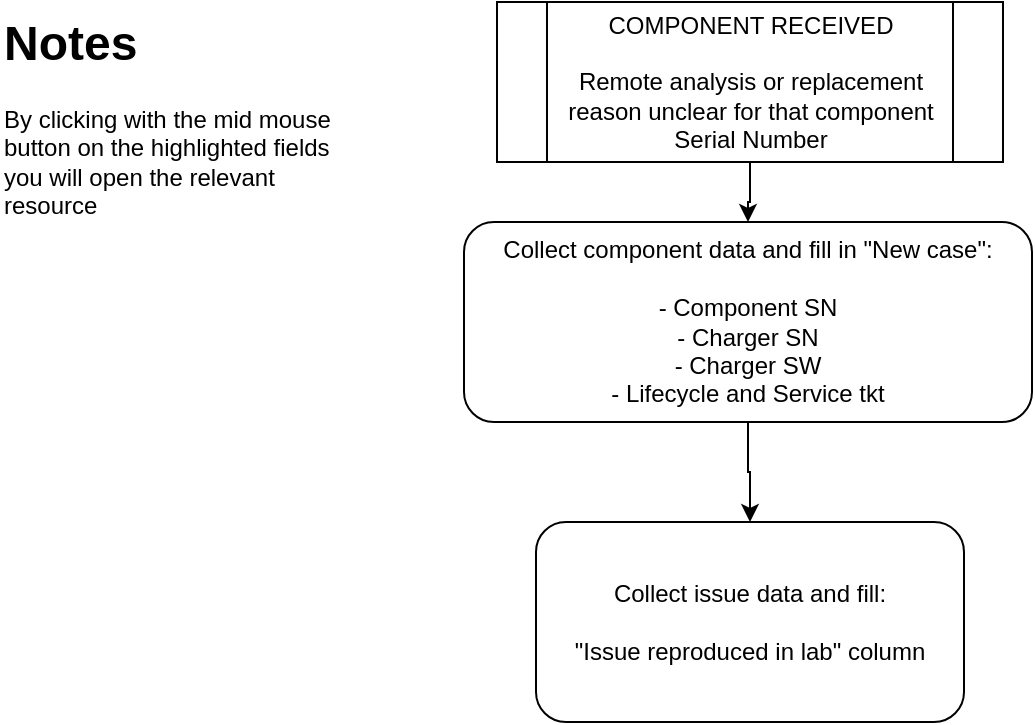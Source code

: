<mxfile version="28.1.1">
  <diagram name="Pagina-1" id="lcRcSlPs4WyXKo_QUpW_">
    <mxGraphModel dx="1678" dy="1015" grid="1" gridSize="10" guides="1" tooltips="1" connect="1" arrows="1" fold="1" page="1" pageScale="1" pageWidth="827" pageHeight="1169" math="0" shadow="0">
      <root>
        <mxCell id="0" />
        <mxCell id="1" parent="0" />
        <mxCell id="pAnx4MjT94lh43VU37Ng-4" value="" style="edgeStyle=orthogonalEdgeStyle;rounded=0;orthogonalLoop=1;jettySize=auto;html=1;entryX=0.5;entryY=0;entryDx=0;entryDy=0;" edge="1" parent="1" source="Z96m-Z_JJ0u367wfLJqp-1" target="pAnx4MjT94lh43VU37Ng-6">
          <mxGeometry relative="1" as="geometry">
            <mxPoint x="414" y="170" as="targetPoint" />
          </mxGeometry>
        </mxCell>
        <mxCell id="Z96m-Z_JJ0u367wfLJqp-1" value="&lt;div&gt;COMPONENT RECEIVED&lt;/div&gt;&lt;div&gt;&lt;br&gt;&lt;div&gt;Remote analysis or replacement reason unclear for that component Serial Number&lt;/div&gt;&lt;/div&gt;" style="shape=process;whiteSpace=wrap;html=1;backgroundOutline=1;" parent="1" vertex="1">
          <mxGeometry x="288.5" y="40" width="253" height="80" as="geometry" />
        </mxCell>
        <mxCell id="pAnx4MjT94lh43VU37Ng-9" style="edgeStyle=orthogonalEdgeStyle;rounded=0;orthogonalLoop=1;jettySize=auto;html=1;entryX=0.5;entryY=0;entryDx=0;entryDy=0;" edge="1" parent="1" source="pAnx4MjT94lh43VU37Ng-6" target="pAnx4MjT94lh43VU37Ng-8">
          <mxGeometry relative="1" as="geometry" />
        </mxCell>
        <UserObject label="Collect component data and fill in &quot;New case&lt;span style=&quot;background-color: transparent; color: light-dark(rgb(0, 0, 0), rgb(255, 255, 255));&quot;&gt;&quot;:&lt;/span&gt;&lt;div&gt;&lt;div&gt;&lt;br&gt;&lt;div&gt;- Component SN&lt;br&gt;&lt;div&gt;&lt;div&gt;&lt;div&gt;- Charger SN&lt;/div&gt;&lt;div&gt;- Charger SW&lt;/div&gt;&lt;/div&gt;&lt;div&gt;- Lifecycle and Service tkt&lt;/div&gt;&lt;/div&gt;&lt;/div&gt;&lt;/div&gt;&lt;/div&gt;" tooltip="https://alpitronic-jira.atlassian.net/wiki/spaces/Charger/database/1282932806?savedViewId=39fbd8b2-1df1-4153-b972-60fe3a6efad8" link="https://alpitronic-jira.atlassian.net/wiki/spaces/Charger/database/1282932806?savedViewId=39fbd8b2-1df1-4153-b972-60fe3a6efad8" id="pAnx4MjT94lh43VU37Ng-6">
          <mxCell style="rounded=1;whiteSpace=wrap;html=1;fillStyle=solid;fillColor=default;gradientColor=none;" vertex="1" parent="1">
            <mxGeometry x="272" y="150" width="284" height="100" as="geometry" />
          </mxCell>
        </UserObject>
        <UserObject label="Collect issue data and fill:&lt;div&gt;&lt;div&gt;&lt;br&gt;&lt;/div&gt;&lt;div&gt;&quot;Issue reproduced in lab&quot; column&lt;/div&gt;&lt;/div&gt;" tooltip="https://alpitronic-jira.atlassian.net/wiki/spaces/Charger/database/1282932806?savedViewId=39fbd8b2-1df1-4153-b972-60fe3a6efad8" id="pAnx4MjT94lh43VU37Ng-8">
          <mxCell style="rounded=1;whiteSpace=wrap;html=1;" vertex="1" parent="1">
            <mxGeometry x="308" y="300" width="214" height="100" as="geometry" />
          </mxCell>
        </UserObject>
        <mxCell id="pAnx4MjT94lh43VU37Ng-15" value="&lt;h1 style=&quot;margin-top: 0px;&quot;&gt;Notes&lt;/h1&gt;&lt;p&gt;By clicking with the mid mouse button on the highlighted fields you will open the relevant resource&lt;/p&gt;" style="text;html=1;whiteSpace=wrap;overflow=hidden;rounded=0;" vertex="1" parent="1">
          <mxGeometry x="40" y="40" width="180" height="120" as="geometry" />
        </mxCell>
      </root>
    </mxGraphModel>
  </diagram>
</mxfile>
